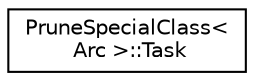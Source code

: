 digraph "Graphical Class Hierarchy"
{
  edge [fontname="Helvetica",fontsize="10",labelfontname="Helvetica",labelfontsize="10"];
  node [fontname="Helvetica",fontsize="10",shape=record];
  rankdir="LR";
  Node0 [label="PruneSpecialClass\<\l Arc \>::Task",height=0.2,width=0.4,color="black", fillcolor="white", style="filled",URL="$structfst_1_1PruneSpecialClass_1_1Task.html"];
}
